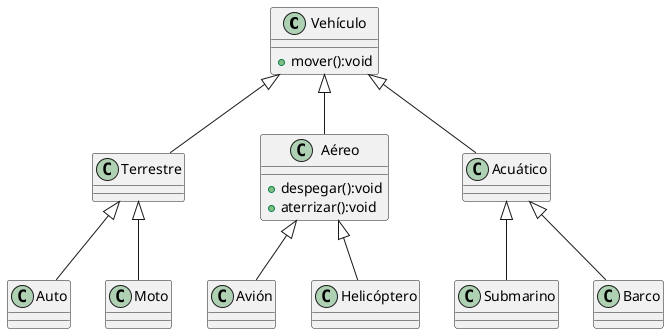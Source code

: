@startuml vehiculos

Class Vehículo{
    +mover():void
}

Class Terrestre{}
Class Aéreo{
    +despegar():void
    +aterrizar():void
}
Class Acuático{}

Class Auto{}
Class Moto{}

Class Avión{}
Class Helicóptero{}

Class Submarino{}
Class Barco{}

Vehículo <|-- Terrestre
Vehículo <|-- Acuático
Vehículo <|-- Aéreo

Terrestre <|-- Auto
Terrestre <|-- Moto

Aéreo <|-- Avión
Aéreo <|-- Helicóptero

Acuático <|-- Barco
Acuático <|-- Submarino


@enduml
